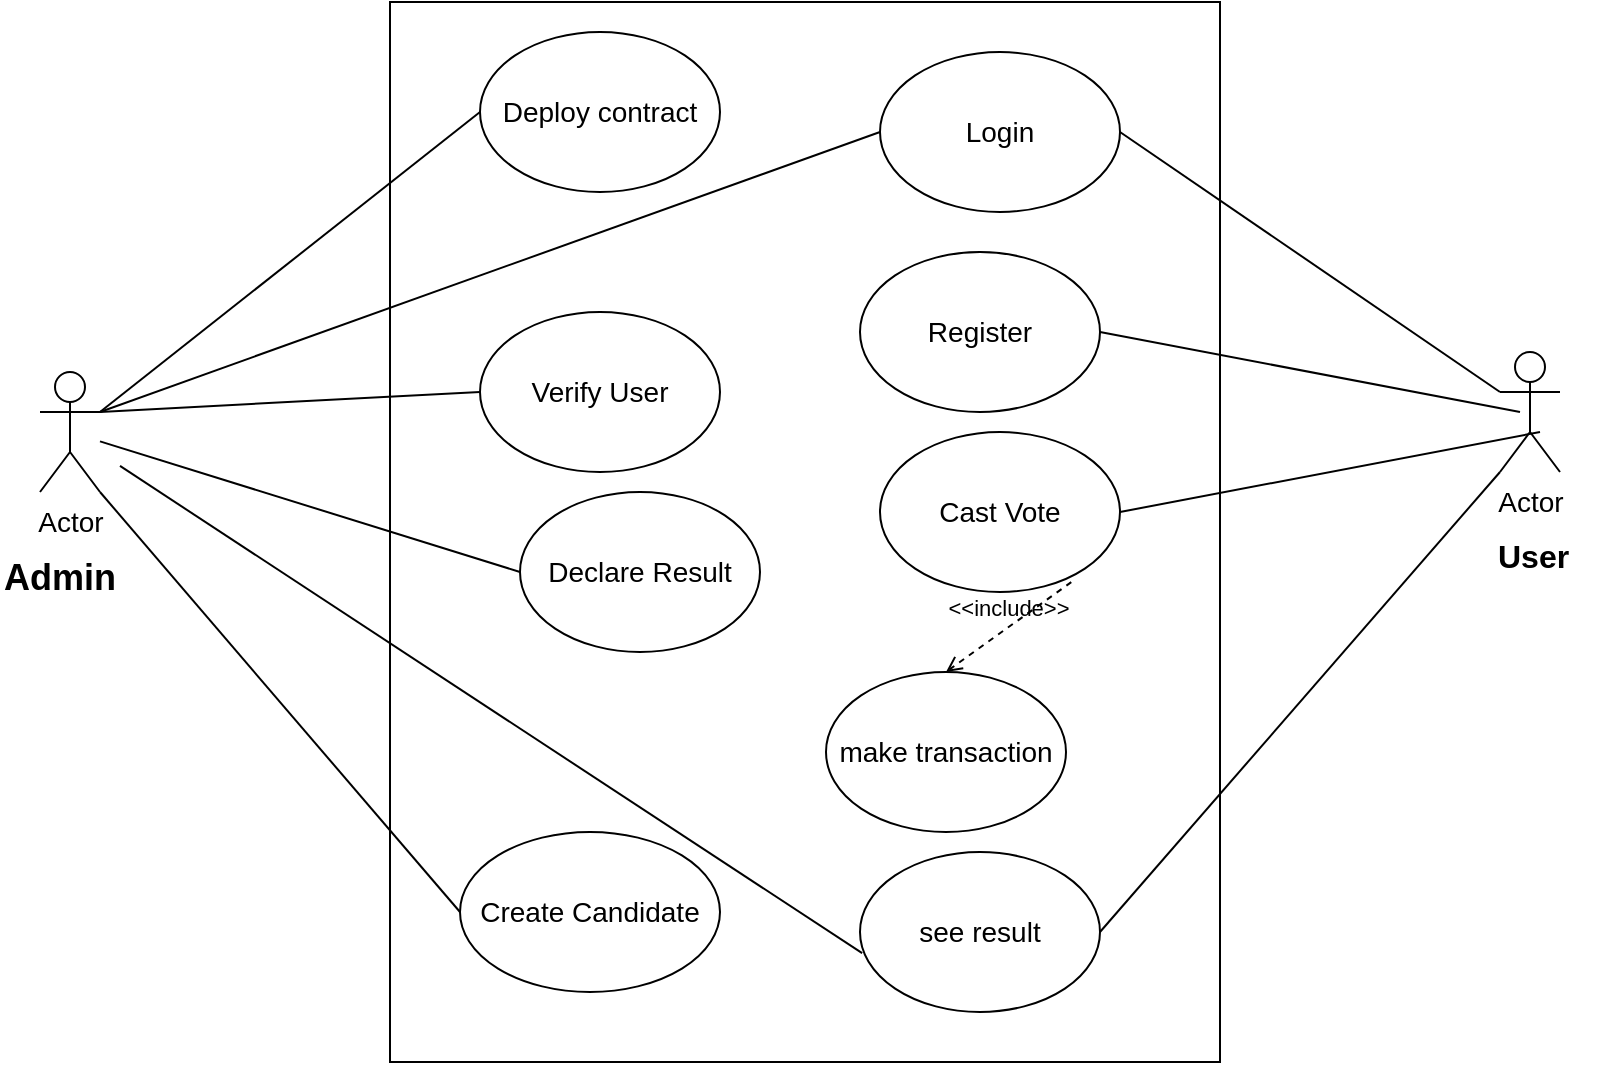 <mxfile version="12.2.6" type="github" pages="1">
  <diagram id="ZjFbMUzR2h4XMt5LGLqK" name="Page-1">
    <mxGraphModel dx="1024" dy="534" grid="1" gridSize="10" guides="1" tooltips="1" connect="1" arrows="1" fold="1" page="1" pageScale="1" pageWidth="827" pageHeight="1169" math="0" shadow="0">
      <root>
        <mxCell id="MGRXwD8dUgbWrKYlEfeG-0"/>
        <mxCell id="MGRXwD8dUgbWrKYlEfeG-1" parent="MGRXwD8dUgbWrKYlEfeG-0"/>
        <mxCell id="dIiYX6rC-DH4-wpnL1Wr-92" value="" style="rounded=0;whiteSpace=wrap;html=1;fontSize=14;fontStyle=0" parent="MGRXwD8dUgbWrKYlEfeG-1" vertex="1">
          <mxGeometry x="195" y="5" width="415" height="530" as="geometry"/>
        </mxCell>
        <mxCell id="dIiYX6rC-DH4-wpnL1Wr-93" value="Actor" style="shape=umlActor;verticalLabelPosition=bottom;labelBackgroundColor=#ffffff;verticalAlign=top;html=1;outlineConnect=0;fontSize=14;fontStyle=0" parent="MGRXwD8dUgbWrKYlEfeG-1" vertex="1">
          <mxGeometry x="20" y="190" width="30" height="60" as="geometry"/>
        </mxCell>
        <mxCell id="dIiYX6rC-DH4-wpnL1Wr-94" value="Actor" style="shape=umlActor;verticalLabelPosition=bottom;labelBackgroundColor=#ffffff;verticalAlign=top;html=1;outlineConnect=0;fontSize=14;fontStyle=0" parent="MGRXwD8dUgbWrKYlEfeG-1" vertex="1">
          <mxGeometry x="750" y="180" width="30" height="60" as="geometry"/>
        </mxCell>
        <mxCell id="dIiYX6rC-DH4-wpnL1Wr-95" value="Deploy contract" style="ellipse;whiteSpace=wrap;html=1;fontSize=14;fontStyle=0" parent="MGRXwD8dUgbWrKYlEfeG-1" vertex="1">
          <mxGeometry x="240" y="20" width="120" height="80" as="geometry"/>
        </mxCell>
        <mxCell id="dIiYX6rC-DH4-wpnL1Wr-97" value="Verify User" style="ellipse;whiteSpace=wrap;html=1;fontSize=14;" parent="MGRXwD8dUgbWrKYlEfeG-1" vertex="1">
          <mxGeometry x="240" y="160" width="120" height="80" as="geometry"/>
        </mxCell>
        <mxCell id="dIiYX6rC-DH4-wpnL1Wr-98" value="Declare Result" style="ellipse;whiteSpace=wrap;html=1;fontSize=14;" parent="MGRXwD8dUgbWrKYlEfeG-1" vertex="1">
          <mxGeometry x="260" y="250" width="120" height="80" as="geometry"/>
        </mxCell>
        <mxCell id="dIiYX6rC-DH4-wpnL1Wr-99" value="Create Candidate" style="ellipse;whiteSpace=wrap;html=1;fontSize=14;" parent="MGRXwD8dUgbWrKYlEfeG-1" vertex="1">
          <mxGeometry x="230" y="420" width="130" height="80" as="geometry"/>
        </mxCell>
        <mxCell id="dIiYX6rC-DH4-wpnL1Wr-100" value="Login" style="ellipse;whiteSpace=wrap;html=1;fontSize=14;" parent="MGRXwD8dUgbWrKYlEfeG-1" vertex="1">
          <mxGeometry x="440" y="30" width="120" height="80" as="geometry"/>
        </mxCell>
        <mxCell id="dIiYX6rC-DH4-wpnL1Wr-101" value="Register" style="ellipse;whiteSpace=wrap;html=1;fontSize=14;" parent="MGRXwD8dUgbWrKYlEfeG-1" vertex="1">
          <mxGeometry x="430" y="130" width="120" height="80" as="geometry"/>
        </mxCell>
        <mxCell id="dIiYX6rC-DH4-wpnL1Wr-102" value="Cast Vote" style="ellipse;whiteSpace=wrap;html=1;fontSize=14;" parent="MGRXwD8dUgbWrKYlEfeG-1" vertex="1">
          <mxGeometry x="440" y="220" width="120" height="80" as="geometry"/>
        </mxCell>
        <mxCell id="dIiYX6rC-DH4-wpnL1Wr-103" value="see result" style="ellipse;whiteSpace=wrap;html=1;fontSize=14;" parent="MGRXwD8dUgbWrKYlEfeG-1" vertex="1">
          <mxGeometry x="430" y="430" width="120" height="80" as="geometry"/>
        </mxCell>
        <mxCell id="dIiYX6rC-DH4-wpnL1Wr-104" value="&lt;font style=&quot;font-size: 18px&quot;&gt;&lt;b&gt;Admin&lt;/b&gt;&lt;/font&gt;" style="text;html=1;resizable=0;points=[];autosize=1;align=left;verticalAlign=top;spacingTop=-4;fontSize=14;" parent="MGRXwD8dUgbWrKYlEfeG-1" vertex="1">
          <mxGeometry y="280" width="70" height="20" as="geometry"/>
        </mxCell>
        <mxCell id="dIiYX6rC-DH4-wpnL1Wr-105" value="&lt;b style=&quot;font-size: 16px;&quot;&gt;&lt;font style=&quot;font-size: 16px;&quot;&gt;User&lt;/font&gt;&lt;/b&gt;" style="text;html=1;resizable=0;points=[];autosize=1;align=left;verticalAlign=top;spacingTop=-4;fontSize=16;" parent="MGRXwD8dUgbWrKYlEfeG-1" vertex="1">
          <mxGeometry x="746.5" y="270" width="60" height="20" as="geometry"/>
        </mxCell>
        <mxCell id="dIiYX6rC-DH4-wpnL1Wr-106" value="" style="endArrow=none;html=1;fontSize=16;exitX=1;exitY=0.333;exitDx=0;exitDy=0;exitPerimeter=0;entryX=0;entryY=0.5;entryDx=0;entryDy=0;" parent="MGRXwD8dUgbWrKYlEfeG-1" source="dIiYX6rC-DH4-wpnL1Wr-93" target="dIiYX6rC-DH4-wpnL1Wr-95" edge="1">
          <mxGeometry width="50" height="50" relative="1" as="geometry">
            <mxPoint x="70" y="150" as="sourcePoint"/>
            <mxPoint x="120" y="100" as="targetPoint"/>
          </mxGeometry>
        </mxCell>
        <mxCell id="dIiYX6rC-DH4-wpnL1Wr-108" value="" style="endArrow=none;html=1;fontSize=16;exitX=1;exitY=0.333;exitDx=0;exitDy=0;exitPerimeter=0;entryX=0;entryY=0.5;entryDx=0;entryDy=0;" parent="MGRXwD8dUgbWrKYlEfeG-1" source="dIiYX6rC-DH4-wpnL1Wr-93" target="dIiYX6rC-DH4-wpnL1Wr-97" edge="1">
          <mxGeometry width="50" height="50" relative="1" as="geometry">
            <mxPoint x="60" y="220" as="sourcePoint"/>
            <mxPoint x="270.0" y="160" as="targetPoint"/>
          </mxGeometry>
        </mxCell>
        <mxCell id="dIiYX6rC-DH4-wpnL1Wr-109" value="" style="endArrow=none;html=1;fontSize=16;entryX=0;entryY=0.5;entryDx=0;entryDy=0;" parent="MGRXwD8dUgbWrKYlEfeG-1" source="dIiYX6rC-DH4-wpnL1Wr-93" target="dIiYX6rC-DH4-wpnL1Wr-98" edge="1">
          <mxGeometry width="50" height="50" relative="1" as="geometry">
            <mxPoint x="60" y="250" as="sourcePoint"/>
            <mxPoint x="250" y="250" as="targetPoint"/>
          </mxGeometry>
        </mxCell>
        <mxCell id="dIiYX6rC-DH4-wpnL1Wr-110" value="" style="endArrow=none;html=1;fontSize=16;exitX=1;exitY=1;exitDx=0;exitDy=0;exitPerimeter=0;entryX=0;entryY=0.5;entryDx=0;entryDy=0;" parent="MGRXwD8dUgbWrKYlEfeG-1" source="dIiYX6rC-DH4-wpnL1Wr-93" target="dIiYX6rC-DH4-wpnL1Wr-99" edge="1">
          <mxGeometry width="50" height="50" relative="1" as="geometry">
            <mxPoint x="80" y="240" as="sourcePoint"/>
            <mxPoint x="255.0" y="350" as="targetPoint"/>
          </mxGeometry>
        </mxCell>
        <mxCell id="dIiYX6rC-DH4-wpnL1Wr-111" value="" style="endArrow=none;html=1;fontSize=16;entryX=0;entryY=0.333;entryDx=0;entryDy=0;entryPerimeter=0;exitX=1;exitY=0.5;exitDx=0;exitDy=0;" parent="MGRXwD8dUgbWrKYlEfeG-1" source="dIiYX6rC-DH4-wpnL1Wr-100" target="dIiYX6rC-DH4-wpnL1Wr-94" edge="1">
          <mxGeometry width="50" height="50" relative="1" as="geometry">
            <mxPoint x="560" y="210" as="sourcePoint"/>
            <mxPoint x="610" y="160" as="targetPoint"/>
          </mxGeometry>
        </mxCell>
        <mxCell id="dIiYX6rC-DH4-wpnL1Wr-112" value="" style="endArrow=none;html=1;fontSize=16;entryX=0;entryY=0.333;entryDx=0;entryDy=0;entryPerimeter=0;exitX=1;exitY=0.5;exitDx=0;exitDy=0;" parent="MGRXwD8dUgbWrKYlEfeG-1" source="dIiYX6rC-DH4-wpnL1Wr-101" edge="1">
          <mxGeometry width="50" height="50" relative="1" as="geometry">
            <mxPoint x="570.0" y="110" as="sourcePoint"/>
            <mxPoint x="760" y="210" as="targetPoint"/>
          </mxGeometry>
        </mxCell>
        <mxCell id="dIiYX6rC-DH4-wpnL1Wr-113" value="" style="endArrow=none;html=1;fontSize=16;entryX=0;entryY=0.333;entryDx=0;entryDy=0;entryPerimeter=0;exitX=1;exitY=0.5;exitDx=0;exitDy=0;" parent="MGRXwD8dUgbWrKYlEfeG-1" source="dIiYX6rC-DH4-wpnL1Wr-102" edge="1">
          <mxGeometry width="50" height="50" relative="1" as="geometry">
            <mxPoint x="570.0" y="210" as="sourcePoint"/>
            <mxPoint x="770" y="220" as="targetPoint"/>
          </mxGeometry>
        </mxCell>
        <mxCell id="dIiYX6rC-DH4-wpnL1Wr-114" value="" style="endArrow=none;html=1;fontSize=16;entryX=0;entryY=1;entryDx=0;entryDy=0;entryPerimeter=0;exitX=1;exitY=0.5;exitDx=0;exitDy=0;" parent="MGRXwD8dUgbWrKYlEfeG-1" source="dIiYX6rC-DH4-wpnL1Wr-103" target="dIiYX6rC-DH4-wpnL1Wr-94" edge="1">
          <mxGeometry width="50" height="50" relative="1" as="geometry">
            <mxPoint x="570.0" y="300" as="sourcePoint"/>
            <mxPoint x="780" y="230" as="targetPoint"/>
          </mxGeometry>
        </mxCell>
        <mxCell id="dIiYX6rC-DH4-wpnL1Wr-115" value="" style="endArrow=none;html=1;fontSize=16;exitX=1;exitY=0.333;exitDx=0;exitDy=0;exitPerimeter=0;entryX=0;entryY=0.5;entryDx=0;entryDy=0;" parent="MGRXwD8dUgbWrKYlEfeG-1" source="dIiYX6rC-DH4-wpnL1Wr-93" target="dIiYX6rC-DH4-wpnL1Wr-100" edge="1">
          <mxGeometry width="50" height="50" relative="1" as="geometry">
            <mxPoint x="60" y="220" as="sourcePoint"/>
            <mxPoint x="250" y="70" as="targetPoint"/>
          </mxGeometry>
        </mxCell>
        <mxCell id="p4oKsnKEnJ_fwCQ6MbzO-0" value="" style="endArrow=none;html=1;fontSize=16;entryX=0.009;entryY=0.632;entryDx=0;entryDy=0;entryPerimeter=0;" edge="1" parent="MGRXwD8dUgbWrKYlEfeG-1" target="dIiYX6rC-DH4-wpnL1Wr-103">
          <mxGeometry width="50" height="50" relative="1" as="geometry">
            <mxPoint x="60" y="236.977" as="sourcePoint"/>
            <mxPoint x="260" y="330" as="targetPoint"/>
          </mxGeometry>
        </mxCell>
        <mxCell id="p4oKsnKEnJ_fwCQ6MbzO-1" value="&lt;font style=&quot;font-size: 14px&quot;&gt;make transaction&lt;/font&gt;" style="ellipse;whiteSpace=wrap;html=1;" vertex="1" parent="MGRXwD8dUgbWrKYlEfeG-1">
          <mxGeometry x="413" y="340" width="120" height="80" as="geometry"/>
        </mxCell>
        <mxCell id="p4oKsnKEnJ_fwCQ6MbzO-2" value="&amp;lt;&amp;lt;include&amp;gt;&amp;gt;" style="edgeStyle=none;html=1;endArrow=open;verticalAlign=bottom;dashed=1;labelBackgroundColor=none;entryX=0.5;entryY=0;entryDx=0;entryDy=0;exitX=0.797;exitY=0.938;exitDx=0;exitDy=0;exitPerimeter=0;" edge="1" parent="MGRXwD8dUgbWrKYlEfeG-1" source="dIiYX6rC-DH4-wpnL1Wr-102" target="p4oKsnKEnJ_fwCQ6MbzO-1">
          <mxGeometry width="160" relative="1" as="geometry">
            <mxPoint x="420" y="320" as="sourcePoint"/>
            <mxPoint x="580" y="320" as="targetPoint"/>
          </mxGeometry>
        </mxCell>
      </root>
    </mxGraphModel>
  </diagram>
</mxfile>
